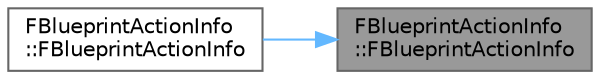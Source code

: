 digraph "FBlueprintActionInfo::FBlueprintActionInfo"
{
 // INTERACTIVE_SVG=YES
 // LATEX_PDF_SIZE
  bgcolor="transparent";
  edge [fontname=Helvetica,fontsize=10,labelfontname=Helvetica,labelfontsize=10];
  node [fontname=Helvetica,fontsize=10,shape=box,height=0.2,width=0.4];
  rankdir="RL";
  Node1 [id="Node000001",label="FBlueprintActionInfo\l::FBlueprintActionInfo",height=0.2,width=0.4,color="gray40", fillcolor="grey60", style="filled", fontcolor="black",tooltip=" "];
  Node1 -> Node2 [id="edge1_Node000001_Node000002",dir="back",color="steelblue1",style="solid",tooltip=" "];
  Node2 [id="Node000002",label="FBlueprintActionInfo\l::FBlueprintActionInfo",height=0.2,width=0.4,color="grey40", fillcolor="white", style="filled",URL="$dd/d87/structFBlueprintActionInfo.html#ac4114ff76a6566822bc90d1964300933",tooltip=" "];
}
